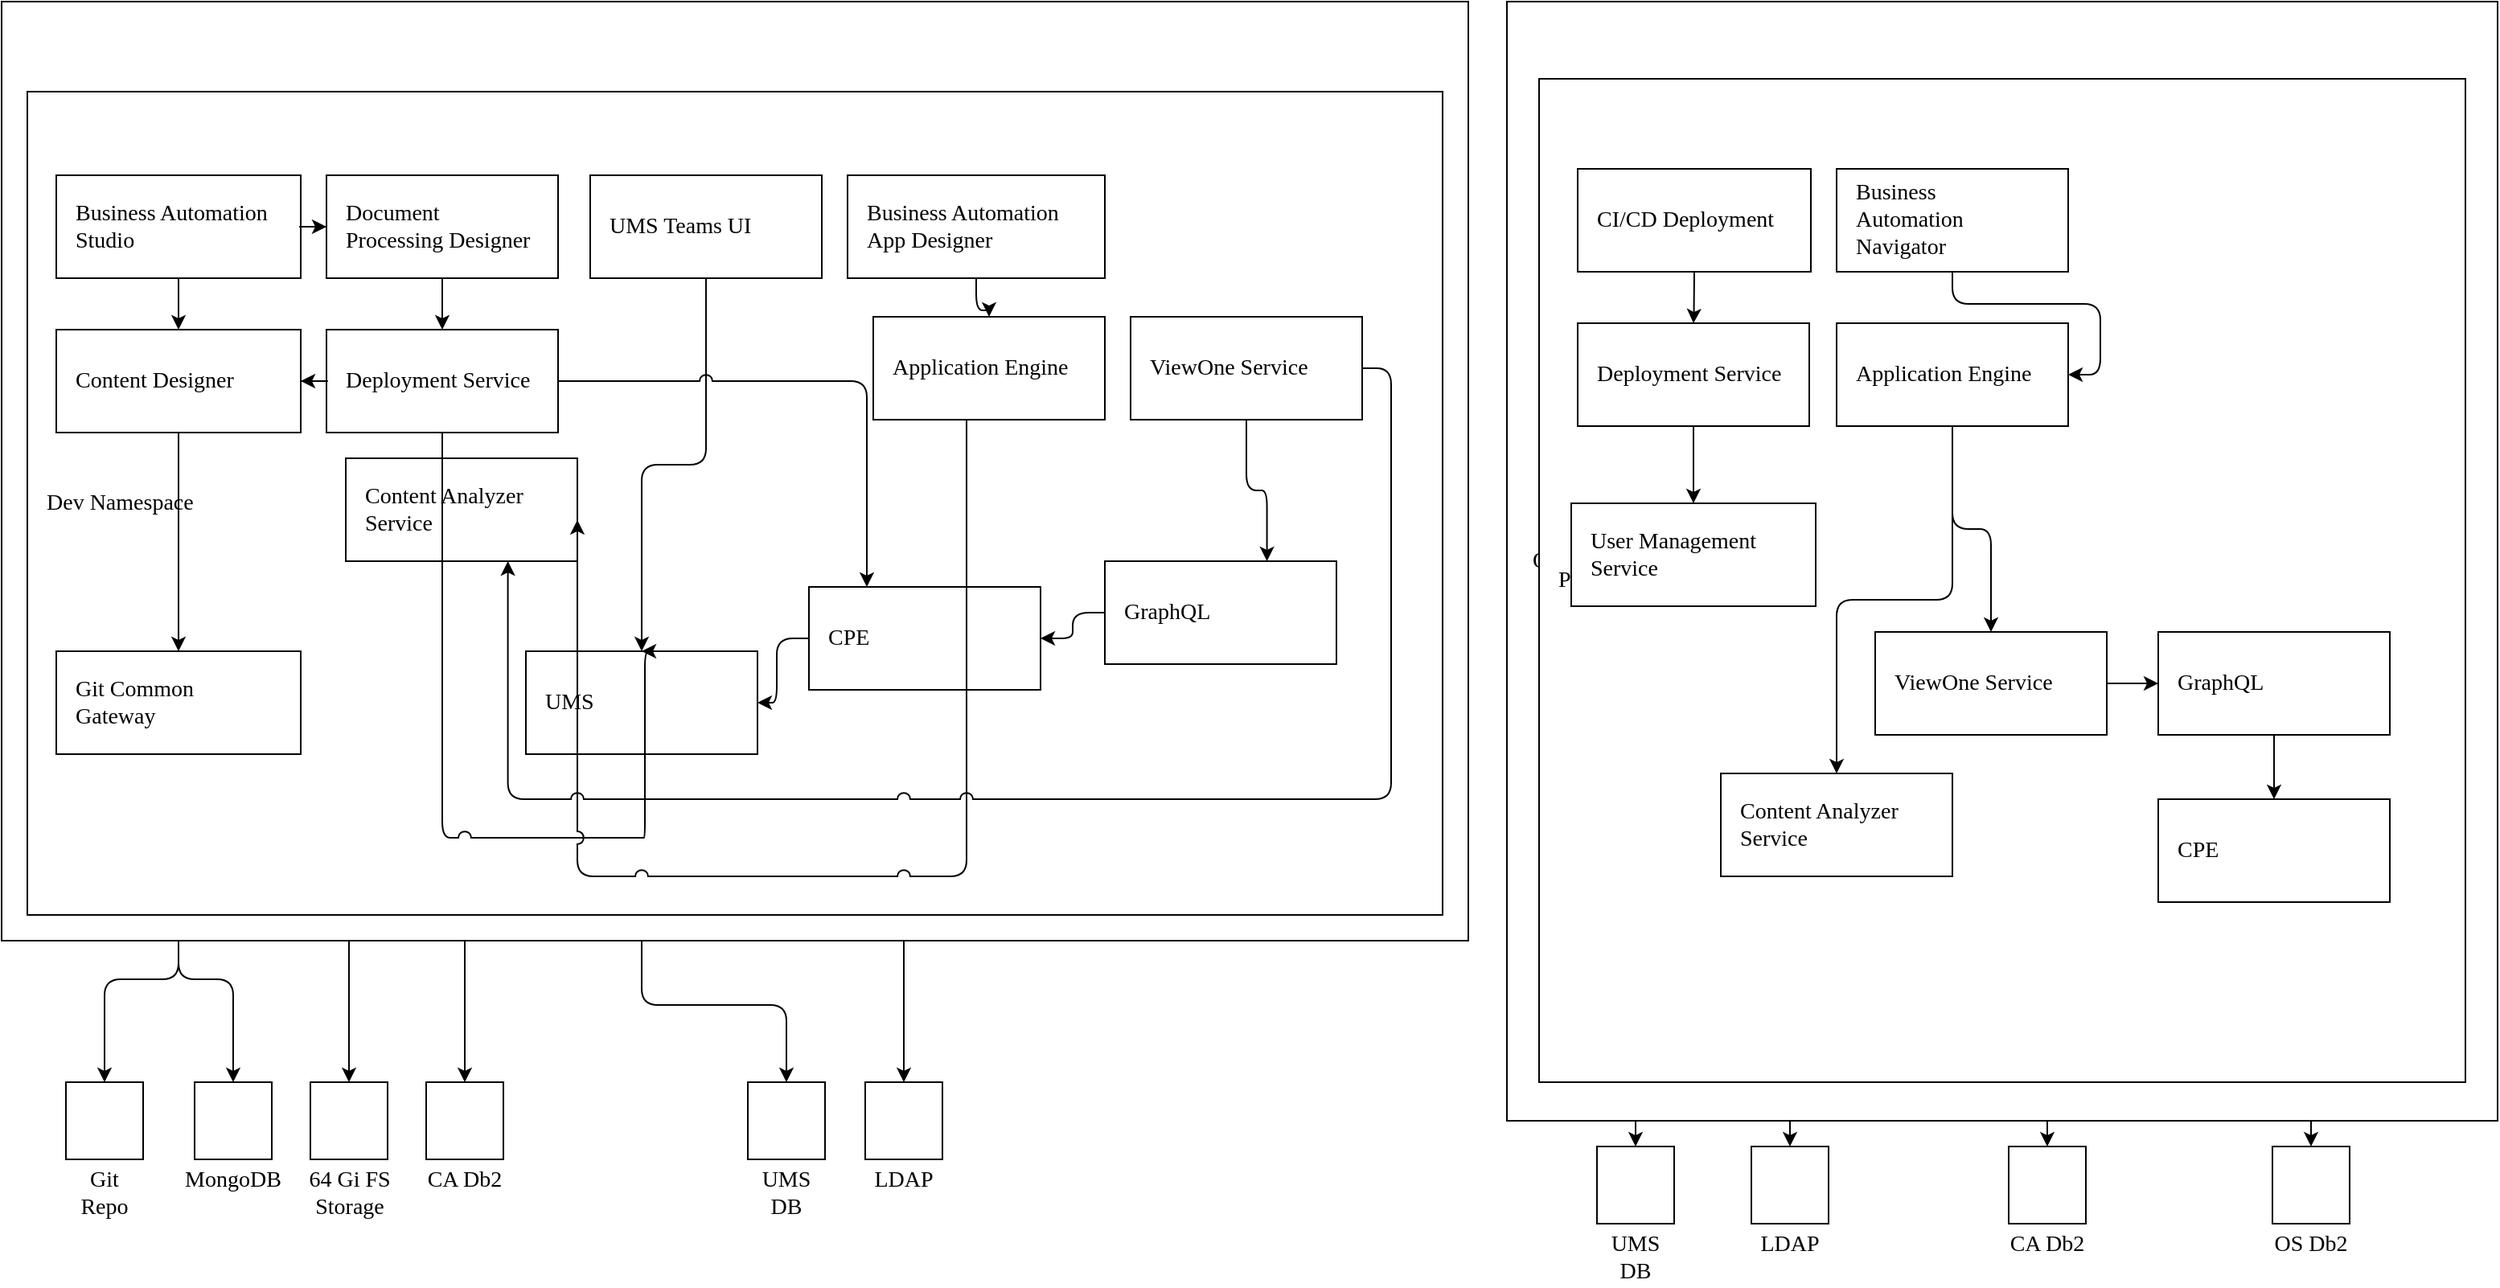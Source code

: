 ﻿<mxGraphModel dx="1116" dy="579" grid="1" gridSize="8" guides="1" tooltips="1" connect="1" arrows="1" fold="1" page="1" pageScale="1" pageWidth="1169" pageHeight="827" background="#ffffff"><root><MiscDiagram modelType="MiscDiagram" lastModifiedUserId="dbush@ibm.com" description="" lastModified="2022-01-26T00:14:24Z" _id="miscdiagram_B1j_SJlOt" label="DO Automation Document Processing on OCP" id="0"><mxCell/></MiscDiagram><mxCell id="1" parent="0"/><UserObject placeholders="1" label="64 Gi FS Storage" Icon-Name="block-storage--alt" id="miscdiagram_B1j_SJlOt_23dyR8UQqmtg"><mxCell style="shape=mxgraph.ibm2mondrian.base;shapeType=ln;shapeLayout=collapsed;colorFamily=cyan;colorBackground=noColor:noColor;html=1;whiteSpace=wrap;metaEdit=1;strokeWidth=1;collapsible=0;recursiveResize=0;expand=0;fontFamily=IBM Plex Sans;fontColor=#000000;fontSize=14;image=;verticalAlign=top;align=center;spacing=0;spacingLeft=0;spacingRight=0;spacingTop=0;spacingBottom=0;verticalLabelPosition=bottom;labelPosition=center;positionText=bottom;container=1;labelWidth=71;" vertex="1" parent="1"><mxGeometry x="208" y="696" width="48" height="48" as="geometry"/></mxCell></UserObject><UserObject placeholders="1" label="MongoDB" Icon-Name="default" id="miscdiagram_B1j_SJlOt_33dyR8UQeAwW"><mxCell style="shape=mxgraph.ibm2mondrian.base;shapeType=pn;shapeLayout=collapsed;colorFamily=cyan;colorBackground=noColor:noColor;html=1;whiteSpace=wrap;metaEdit=1;strokeWidth=1;collapsible=0;recursiveResize=0;expand=0;fontFamily=IBM Plex Sans;fontColor=#000000;fontSize=14;image=;verticalAlign=top;align=center;spacing=0;spacingLeft=0;spacingRight=0;spacingTop=0;spacingBottom=0;verticalLabelPosition=bottom;labelPosition=center;positionText=bottom;container=1" vertex="1" parent="1"><mxGeometry x="136" y="696" width="48" height="48" as="geometry"/></mxCell></UserObject><UserObject placeholders="1" label="Git Repo" Icon-Name="archive" id="miscdiagram_B1j_SJlOt_43dyR8UQgxDn"><mxCell style="shape=mxgraph.ibm2mondrian.base;shapeType=ln;shapeLayout=collapsed;colorFamily=cyan;colorBackground=noColor:noColor;html=1;whiteSpace=wrap;metaEdit=1;strokeWidth=1;collapsible=0;recursiveResize=0;expand=0;fontFamily=IBM Plex Sans;fontColor=#000000;fontSize=14;image=;verticalAlign=top;align=center;spacing=0;spacingLeft=0;spacingRight=0;spacingTop=0;spacingBottom=0;verticalLabelPosition=bottom;labelPosition=center;positionText=bottom;container=1" vertex="1" parent="1"><mxGeometry x="56" y="696" width="48" height="48" as="geometry"/></mxCell></UserObject><UserObject placeholders="1" label="CA Db2" Icon-Name="data--base" id="miscdiagram_B1j_SJlOt_53dyR8UQ9l7k"><mxCell style="shape=mxgraph.ibm2mondrian.base;shapeType=ln;shapeLayout=collapsed;colorFamily=cyan;colorBackground=noColor:noColor;html=1;whiteSpace=wrap;metaEdit=1;strokeWidth=1;collapsible=0;recursiveResize=0;expand=0;fontFamily=IBM Plex Sans;fontColor=#000000;fontSize=14;image=;verticalAlign=top;align=center;spacing=0;spacingLeft=0;spacingRight=0;spacingTop=0;spacingBottom=0;verticalLabelPosition=bottom;labelPosition=center;positionText=bottom;container=1" vertex="1" parent="1"><mxGeometry x="280" y="696" width="48" height="48" as="geometry"/></mxCell></UserObject><mxCell id="miscdiagram_B1j_SJlOt_63dyR8UQrt6Q" style="edgeStyle=orthogonalEdgeStyle;rounded=1;orthogonalLoop=1;jettySize=auto;html=1;jumpStyle=arc;jumpSize=8;entryX=0.5;entryY=0;entryDx=0;entryDy=0;entryPerimeter=0;" edge="1" parent="1" source="miscdiagram_B1j_SJlOt_273dyR8UQ8cT9" target="miscdiagram_B1j_SJlOt_53dyR8UQ9l7k"><mxGeometry relative="1" as="geometry"/></mxCell><mxCell id="miscdiagram_B1j_SJlOt_73dyR8UQfxiX" style="edgeStyle=orthogonalEdgeStyle;rounded=1;orthogonalLoop=1;jettySize=auto;html=1;jumpStyle=arc;jumpSize=8;entryX=0.5;entryY=0;entryDx=0;entryDy=0;entryPerimeter=0;" edge="1" parent="1" source="miscdiagram_B1j_SJlOt_263dyR8UQSVPM" target="miscdiagram_B1j_SJlOt_43dyR8UQgxDn"><mxGeometry relative="1" as="geometry"><Array as="points"><mxPoint x="126" y="632"/><mxPoint x="80" y="632"/></Array></mxGeometry></mxCell><mxCell id="miscdiagram_B1j_SJlOt_83dyR8UQIjgu" style="edgeStyle=orthogonalEdgeStyle;rounded=1;orthogonalLoop=1;jettySize=auto;html=1;jumpStyle=arc;jumpSize=8;entryX=0.5;entryY=0;entryDx=0;entryDy=0;entryPerimeter=0;" edge="1" parent="1" source="miscdiagram_B1j_SJlOt_263dyR8UQSVPM" target="miscdiagram_B1j_SJlOt_33dyR8UQeAwW"><mxGeometry relative="1" as="geometry"><Array as="points"><mxPoint x="126" y="632"/><mxPoint x="160" y="632"/></Array></mxGeometry></mxCell><UserObject placeholders="1" label="UMS DB" Icon-Name="data--base" _id="userobject_36P5vDl5987" id="miscdiagram_B1j_SJlOt_93dyR8UQx7J3"><mxCell style="shape=mxgraph.ibm2mondrian.base;shapeType=ln;shapeLayout=collapsed;colorFamily=cyan;colorBackground=noColor:noColor;html=1;whiteSpace=wrap;metaEdit=1;strokeWidth=1;collapsible=0;recursiveResize=0;expand=0;fontFamily=IBM Plex Sans;fontColor=#000000;fontSize=14;image=;verticalAlign=top;align=center;spacing=0;spacingLeft=0;spacingRight=0;spacingTop=0;spacingBottom=0;verticalLabelPosition=bottom;labelPosition=center;positionText=bottom;container=1" vertex="1" parent="1"><mxGeometry x="480" y="696" width="48" height="48" as="geometry"/></mxCell></UserObject><mxCell id="miscdiagram_B1j_SJlOt_103dyR8UQRtig" style="edgeStyle=orthogonalEdgeStyle;rounded=1;orthogonalLoop=1;jettySize=auto;html=1;jumpStyle=arc;jumpSize=8;entryX=0.5;entryY=0;entryDx=0;entryDy=0;entryPerimeter=0;" edge="1" parent="1" source="miscdiagram_B1j_SJlOt_313dyR8UQ7wGu" target="miscdiagram_B1j_SJlOt_93dyR8UQx7J3"><mxGeometry relative="1" as="geometry"><Array as="points"><mxPoint x="414" y="648"/><mxPoint x="504" y="648"/></Array></mxGeometry></mxCell><UserObject placeholders="1" label="LDAP" Icon-Name="data--base" _id="userobject_36P5Kby7Kat" id="miscdiagram_B1j_SJlOt_113dyR8UQoE4f"><mxCell style="shape=mxgraph.ibm2mondrian.base;shapeType=ln;shapeLayout=collapsed;colorFamily=cyan;colorBackground=noColor:noColor;html=1;whiteSpace=wrap;metaEdit=1;strokeWidth=1;collapsible=0;recursiveResize=0;expand=0;fontFamily=IBM Plex Sans;fontColor=#000000;fontSize=14;image=;verticalAlign=top;align=center;spacing=0;spacingLeft=0;spacingRight=0;spacingTop=0;spacingBottom=0;verticalLabelPosition=bottom;labelPosition=center;positionText=bottom;container=1" vertex="1" parent="1"><mxGeometry x="553" y="696" width="48" height="48" as="geometry"/></mxCell></UserObject><mxCell id="miscdiagram_B1j_SJlOt_123dyR8UQhDda" style="edgeStyle=orthogonalEdgeStyle;rounded=1;orthogonalLoop=1;jettySize=auto;html=1;jumpStyle=arc;jumpSize=8;entryX=0.5;entryY=0;entryDx=0;entryDy=0;entryPerimeter=0;" edge="1" parent="1" source="miscdiagram_B1j_SJlOt_313dyR8UQ7wGu" target="miscdiagram_B1j_SJlOt_113dyR8UQoE4f"><mxGeometry relative="1" as="geometry"/></mxCell><mxCell id="miscdiagram_B1j_SJlOt_133dyR8UQdwIB" style="edgeStyle=orthogonalEdgeStyle;rounded=1;orthogonalLoop=1;jettySize=auto;html=1;jumpStyle=arc;jumpSize=8;entryX=0.5;entryY=0;entryDx=0;entryDy=0;entryPerimeter=0;" edge="1" parent="1" source="miscdiagram_B1j_SJlOt_253dyR8UQdbGD" target="miscdiagram_B1j_SJlOt_23dyR8UQqmtg"><mxGeometry relative="1" as="geometry"><Array as="points"><mxPoint x="152" y="416"/><mxPoint x="232" y="416"/></Array></mxGeometry></mxCell><UserObject placeholders="1" label="UMS DB" Icon-Name="data--base" _id="userobject_36PbA5H3Lvp" id="miscdiagram_B1j_SJlOt_143dyR8UQvNq0"><mxCell style="shape=mxgraph.ibm2mondrian.base;shapeType=ln;shapeLayout=collapsed;colorFamily=cyan;colorBackground=noColor:noColor;html=1;whiteSpace=wrap;metaEdit=1;strokeWidth=1;collapsible=0;recursiveResize=0;expand=0;fontFamily=IBM Plex Sans;fontColor=#000000;fontSize=14;image=;verticalAlign=top;align=center;spacing=0;spacingLeft=0;spacingRight=0;spacingTop=0;spacingBottom=0;verticalLabelPosition=bottom;labelPosition=center;positionText=bottom;container=1" vertex="1" parent="1"><mxGeometry x="1008" y="736" width="48" height="48" as="geometry"/></mxCell></UserObject><UserObject placeholders="1" label="LDAP" Icon-Name="data--base" _id="userobject_36PbChgNqlr" id="miscdiagram_B1j_SJlOt_153dyR8UQy11h"><mxCell style="shape=mxgraph.ibm2mondrian.base;shapeType=ln;shapeLayout=collapsed;colorFamily=cyan;colorBackground=noColor:noColor;html=1;whiteSpace=wrap;metaEdit=1;strokeWidth=1;collapsible=0;recursiveResize=0;expand=0;fontFamily=IBM Plex Sans;fontColor=#000000;fontSize=14;image=;verticalAlign=top;align=center;spacing=0;spacingLeft=0;spacingRight=0;spacingTop=0;spacingBottom=0;verticalLabelPosition=bottom;labelPosition=center;positionText=bottom;container=1" vertex="1" parent="1"><mxGeometry x="1104" y="736" width="48" height="48" as="geometry"/></mxCell></UserObject><UserObject placeholders="1" label="CA Db2" Icon-Name="data--base" _id="userobject_36PbEIjMhDf" id="miscdiagram_B1j_SJlOt_163dyR8UQTwJt"><mxCell style="shape=mxgraph.ibm2mondrian.base;shapeType=ln;shapeLayout=collapsed;colorFamily=cyan;colorBackground=noColor:noColor;html=1;whiteSpace=wrap;metaEdit=1;strokeWidth=1;collapsible=0;recursiveResize=0;expand=0;fontFamily=IBM Plex Sans;fontColor=#000000;fontSize=14;image=;verticalAlign=top;align=center;spacing=0;spacingLeft=0;spacingRight=0;spacingTop=0;spacingBottom=0;verticalLabelPosition=bottom;labelPosition=center;positionText=bottom;container=1" vertex="1" parent="1"><mxGeometry x="1264" y="736" width="48" height="48" as="geometry"/></mxCell></UserObject><mxCell id="miscdiagram_B1j_SJlOt_173dyR8UQvVMZ" style="edgeStyle=orthogonalEdgeStyle;rounded=1;orthogonalLoop=1;jettySize=auto;html=1;jumpStyle=arc;jumpSize=8;entryX=0.5;entryY=0;entryDx=0;entryDy=0;entryPerimeter=0;" edge="1" parent="1" source="miscdiagram_B1j_SJlOt_613dyR8UQVZmL" target="miscdiagram_B1j_SJlOt_163dyR8UQTwJt"><mxGeometry relative="1" as="geometry"/></mxCell><mxCell id="miscdiagram_B1j_SJlOt_183dyR8UQrkU1" style="edgeStyle=orthogonalEdgeStyle;rounded=1;orthogonalLoop=1;jettySize=auto;html=1;jumpStyle=arc;jumpSize=8;entryX=0.5;entryY=0;entryDx=0;entryDy=0;entryPerimeter=0;" edge="1" parent="1" source="miscdiagram_B1j_SJlOt_573dyR8UQUmuE" target="miscdiagram_B1j_SJlOt_153dyR8UQy11h"><mxGeometry relative="1" as="geometry"><Array as="points"><mxPoint x="1087" y="672"/><mxPoint x="1128" y="672"/></Array></mxGeometry></mxCell><mxCell id="miscdiagram_B1j_SJlOt_193dyR8UQz0Zk" style="edgeStyle=orthogonalEdgeStyle;rounded=1;orthogonalLoop=1;jettySize=auto;html=1;jumpStyle=arc;jumpSize=8;entryX=0.5;entryY=0;entryDx=0;entryDy=0;entryPerimeter=0;" edge="1" parent="1" source="miscdiagram_B1j_SJlOt_573dyR8UQUmuE" target="miscdiagram_B1j_SJlOt_143dyR8UQvNq0"><mxGeometry relative="1" as="geometry"><Array as="points"><mxPoint x="1087" y="672"/><mxPoint x="1032" y="672"/></Array></mxGeometry></mxCell><UserObject placeholders="1" label="OS Db2" Icon-Name="data--base" _id="userobject_36PcceQ84pQ" id="miscdiagram_B1j_SJlOt_203dyR8UQnikP"><mxCell style="shape=mxgraph.ibm2mondrian.base;shapeType=ln;shapeLayout=collapsed;colorFamily=cyan;colorBackground=noColor:noColor;html=1;whiteSpace=wrap;metaEdit=1;strokeWidth=1;collapsible=0;recursiveResize=0;expand=0;fontFamily=IBM Plex Sans;fontColor=#000000;fontSize=14;image=;verticalAlign=top;align=center;spacing=0;spacingLeft=0;spacingRight=0;spacingTop=0;spacingBottom=0;verticalLabelPosition=bottom;labelPosition=center;positionText=bottom;container=1" vertex="1" parent="1"><mxGeometry x="1428" y="736" width="48" height="48" as="geometry"/></mxCell></UserObject><mxCell id="miscdiagram_B1j_SJlOt_213dyR8UQIoTl" style="edgeStyle=orthogonalEdgeStyle;rounded=1;orthogonalLoop=1;jettySize=auto;html=1;jumpStyle=arc;jumpSize=8;entryX=0.5;entryY=0;entryDx=0;entryDy=0;entryPerimeter=0;" edge="1" parent="1" source="miscdiagram_B1j_SJlOt_603dyR8UQSTKk" target="miscdiagram_B1j_SJlOt_203dyR8UQnikP"><mxGeometry relative="1" as="geometry"/></mxCell><UserObject placeholders="1" label="&lt;span style=&quot;font-family: &amp;#34;ibm plex sans&amp;#34;&quot;&gt;OpenShift 4.7-4.8 Non-Prod Cluster&lt;/span&gt;" Icon-Name="logo--openshift" id="miscdiagram_B1j_SJlOt_223dyR8UQknNh"><mxCell style="shape=mxgraph.ibm2mondrian.base;shapeType=pg;shapeLayout=expanded;colorFamily=green;colorBackground=noColor:noColor;strokeWidth=1;html=1;whiteSpace=wrap;metaEdit=1;collapsible=0;recursiveResize=0;expand=0;fontFamily=IBM Plex Sans SmBld;fontColor=#000000;fontSize=14;image=;verticalAlign=middle;align=left;spacing=0;spacingLeft=16;spacingRight=16;spacingTop=0;spacingBottom=0;container=1" vertex="1" parent="1"><mxGeometry x="16" y="24" width="912" height="584" as="geometry"/></mxCell></UserObject><UserObject placeholders="1" label="Dev Namespace" Icon-Name="border--none" id="miscdiagram_B1j_SJlOt_233dyR8UQaYAk"><mxCell style="shape=mxgraph.ibm2mondrian.base;shapeType=lg;shapeLayout=expanded;colorFamily=green;colorBackground=noColor:noColor;html=1;whiteSpace=wrap;metaEdit=1;strokeWidth=1;collapsible=0;recursiveResize=0;expand=0;fontFamily=IBM Plex Sans;fontColor=#000000;fontSize=14;image=;verticalAlign=middle;align=left;spacing=0;spacingLeft=12;spacingRight=16;spacingTop=0;spacingBottom=0;container=1" vertex="1" parent="miscdiagram_B1j_SJlOt_223dyR8UQknNh"><mxGeometry x="16" y="56" width="880" height="512" as="geometry"/></mxCell></UserObject><UserObject placeholders="1" label="Business Automation Studio" Icon-Name="cube" _id="userobject_36P1Ee38pfG" id="miscdiagram_B1j_SJlOt_243dyR8UQWRlB"><mxCell style="shape=mxgraph.ibm2mondrian.base;shapeType=lg;shapeLayout=expanded;colorFamily=green;colorBackground=noColor:noColor;html=1;whiteSpace=wrap;metaEdit=1;strokeWidth=1;collapsible=0;recursiveResize=0;expand=0;fontFamily=IBM Plex Sans;fontColor=#000000;fontSize=14;image=;verticalAlign=middle;align=left;spacing=0;spacingLeft=12;spacingRight=16;spacingTop=0;spacingBottom=0;container=1" vertex="1" parent="miscdiagram_B1j_SJlOt_233dyR8UQaYAk"><mxGeometry x="18" y="52" width="152" height="64" as="geometry"/></mxCell></UserObject><UserObject placeholders="1" label="Content Designer" Icon-Name="cube" _id="userobject_3667dpUiJf2" id="miscdiagram_B1j_SJlOt_253dyR8UQdbGD"><mxCell style="shape=mxgraph.ibm2mondrian.base;shapeType=lg;shapeLayout=expanded;colorFamily=green;colorBackground=noColor:noColor;html=1;whiteSpace=wrap;metaEdit=1;strokeWidth=1;collapsible=0;recursiveResize=0;expand=0;fontFamily=IBM Plex Sans;fontColor=#000000;fontSize=14;image=;verticalAlign=middle;align=left;spacing=0;spacingLeft=12;spacingRight=16;spacingTop=0;spacingBottom=0;container=1" vertex="1" parent="miscdiagram_B1j_SJlOt_233dyR8UQaYAk"><mxGeometry x="18" y="148" width="152" height="64" as="geometry"/></mxCell></UserObject><UserObject placeholders="1" label="Git Common Gateway" Icon-Name="cube" _id="userobject_3667Aq2Y8bL" id="miscdiagram_B1j_SJlOt_263dyR8UQSVPM"><mxCell style="shape=mxgraph.ibm2mondrian.base;shapeType=lg;shapeLayout=expanded;colorFamily=green;colorBackground=noColor:noColor;html=1;whiteSpace=wrap;metaEdit=1;strokeWidth=1;collapsible=0;recursiveResize=0;expand=0;fontFamily=IBM Plex Sans;fontColor=#000000;fontSize=14;image=;verticalAlign=middle;align=left;spacing=0;spacingLeft=12;spacingRight=16;spacingTop=0;spacingBottom=0;container=1" vertex="1" parent="miscdiagram_B1j_SJlOt_233dyR8UQaYAk"><mxGeometry x="18" y="348" width="152" height="64" as="geometry"/></mxCell></UserObject><UserObject placeholders="1" label="Content Analyzer Service" Icon-Name="cube" _id="userobject_36P25ugMZ5Y" id="miscdiagram_B1j_SJlOt_273dyR8UQ8cT9"><mxCell style="shape=mxgraph.ibm2mondrian.base;shapeType=lg;shapeLayout=expanded;colorFamily=green;colorBackground=noColor:noColor;html=1;whiteSpace=wrap;metaEdit=1;strokeWidth=1;collapsible=0;recursiveResize=0;expand=0;fontFamily=IBM Plex Sans;fontColor=#000000;fontSize=14;image=;verticalAlign=middle;align=left;spacing=0;spacingLeft=12;spacingRight=16;spacingTop=0;spacingBottom=0;container=1" vertex="1" parent="miscdiagram_B1j_SJlOt_233dyR8UQaYAk"><mxGeometry x="198" y="228" width="144" height="64" as="geometry"/></mxCell></UserObject><UserObject placeholders="1" label="Deployment Service" Icon-Name="cube" _id="userobject_3667mdD737Q" id="miscdiagram_B1j_SJlOt_283dyR8UQOgOF"><mxCell style="shape=mxgraph.ibm2mondrian.base;shapeType=lg;shapeLayout=expanded;colorFamily=green;colorBackground=noColor:noColor;html=1;whiteSpace=wrap;metaEdit=1;strokeWidth=1;collapsible=0;recursiveResize=0;expand=0;fontFamily=IBM Plex Sans;fontColor=#000000;fontSize=14;image=;verticalAlign=middle;align=left;spacing=0;spacingLeft=12;spacingRight=16;spacingTop=0;spacingBottom=0;container=1" vertex="1" parent="miscdiagram_B1j_SJlOt_233dyR8UQaYAk"><mxGeometry x="186" y="148" width="144" height="64" as="geometry"/></mxCell></UserObject><UserObject placeholders="1" label="Document Processing Designer" Icon-Name="cube" _id="userobject_36P1QYD0zJA" id="miscdiagram_B1j_SJlOt_293dyR8UQvOCA"><mxCell style="shape=mxgraph.ibm2mondrian.base;shapeType=lg;shapeLayout=expanded;colorFamily=green;colorBackground=noColor:noColor;html=1;whiteSpace=wrap;metaEdit=1;strokeWidth=1;collapsible=0;recursiveResize=0;expand=0;fontFamily=IBM Plex Sans;fontColor=#000000;fontSize=14;image=;verticalAlign=middle;align=left;spacing=0;spacingLeft=12;spacingRight=16;spacingTop=0;spacingBottom=0;container=1" vertex="1" parent="miscdiagram_B1j_SJlOt_233dyR8UQaYAk"><mxGeometry x="186" y="52" width="144" height="64" as="geometry"/></mxCell></UserObject><UserObject placeholders="1" label="UMS Teams UI" Icon-Name="cube" _id="userobject_36P4Vl50sWv" id="miscdiagram_B1j_SJlOt_303dyR8UQFwSX"><mxCell style="shape=mxgraph.ibm2mondrian.base;shapeType=lg;shapeLayout=expanded;colorFamily=green;colorBackground=noColor:noColor;html=1;whiteSpace=wrap;metaEdit=1;strokeWidth=1;collapsible=0;recursiveResize=0;expand=0;fontFamily=IBM Plex Sans;fontColor=#000000;fontSize=14;image=;verticalAlign=middle;align=left;spacing=0;spacingLeft=12;spacingRight=16;spacingTop=0;spacingBottom=0;container=1" vertex="1" parent="miscdiagram_B1j_SJlOt_233dyR8UQaYAk"><mxGeometry x="350" y="52" width="144" height="64" as="geometry"/></mxCell></UserObject><UserObject placeholders="1" label="UMS" Icon-Name="cube" _id="userobject_36OWko64QQ0" id="miscdiagram_B1j_SJlOt_313dyR8UQ7wGu"><mxCell style="shape=mxgraph.ibm2mondrian.base;shapeType=lg;shapeLayout=expanded;colorFamily=green;colorBackground=noColor:noColor;html=1;whiteSpace=wrap;metaEdit=1;strokeWidth=1;collapsible=0;recursiveResize=0;expand=0;fontFamily=IBM Plex Sans;fontColor=#000000;fontSize=14;image=;verticalAlign=middle;align=left;spacing=0;spacingLeft=12;spacingRight=16;spacingTop=0;spacingBottom=0;container=1" vertex="1" parent="miscdiagram_B1j_SJlOt_233dyR8UQaYAk"><mxGeometry x="310" y="348" width="144" height="64" as="geometry"/></mxCell></UserObject><UserObject placeholders="1" label="CPE" Icon-Name="cube" _id="userobject_36P78EL8A8f" id="miscdiagram_B1j_SJlOt_323dyR8UQu4Fc"><mxCell style="shape=mxgraph.ibm2mondrian.base;shapeType=lg;shapeLayout=expanded;colorFamily=green;colorBackground=noColor:noColor;html=1;whiteSpace=wrap;metaEdit=1;strokeWidth=1;collapsible=0;recursiveResize=0;expand=0;fontFamily=IBM Plex Sans;fontColor=#000000;fontSize=14;image=;verticalAlign=middle;align=left;spacing=0;spacingLeft=12;spacingRight=16;spacingTop=0;spacingBottom=0;container=1" vertex="1" parent="miscdiagram_B1j_SJlOt_233dyR8UQaYAk"><mxGeometry x="486" y="308" width="144" height="64" as="geometry"/></mxCell></UserObject><UserObject placeholders="1" label="Application Engine" Icon-Name="cube" _id="userobject_36P65RDvgS0" id="miscdiagram_B1j_SJlOt_333dyR8UQqFrO"><mxCell style="shape=mxgraph.ibm2mondrian.base;shapeType=lg;shapeLayout=expanded;colorFamily=green;colorBackground=noColor:noColor;html=1;whiteSpace=wrap;metaEdit=1;strokeWidth=1;collapsible=0;recursiveResize=0;expand=0;fontFamily=IBM Plex Sans;fontColor=#000000;fontSize=14;image=;verticalAlign=middle;align=left;spacing=0;spacingLeft=12;spacingRight=16;spacingTop=0;spacingBottom=0;container=1" vertex="1" parent="miscdiagram_B1j_SJlOt_233dyR8UQaYAk"><mxGeometry x="526" y="140" width="144" height="64" as="geometry"/></mxCell></UserObject><UserObject placeholders="1" label="Business Automation App Designer" Icon-Name="cube" _id="userobject_36P6hJfFbg5" id="miscdiagram_B1j_SJlOt_343dyR8UQKq7G"><mxCell style="shape=mxgraph.ibm2mondrian.base;shapeType=lg;shapeLayout=expanded;colorFamily=green;colorBackground=noColor:noColor;html=1;whiteSpace=wrap;metaEdit=1;strokeWidth=1;collapsible=0;recursiveResize=0;expand=0;fontFamily=IBM Plex Sans;fontColor=#000000;fontSize=14;image=;verticalAlign=middle;align=left;spacing=0;spacingLeft=12;spacingRight=16;spacingTop=0;spacingBottom=0;container=1" vertex="1" parent="miscdiagram_B1j_SJlOt_233dyR8UQaYAk"><mxGeometry x="510" y="52" width="160" height="64" as="geometry"/></mxCell></UserObject><UserObject placeholders="1" label="ViewOne Service" Icon-Name="cube" _id="userobject_36P6KZM3n5F" id="miscdiagram_B1j_SJlOt_353dyR8UQ52sK"><mxCell style="shape=mxgraph.ibm2mondrian.base;shapeType=lg;shapeLayout=expanded;colorFamily=green;colorBackground=noColor:noColor;html=1;whiteSpace=wrap;metaEdit=1;strokeWidth=1;collapsible=0;recursiveResize=0;expand=0;fontFamily=IBM Plex Sans;fontColor=#000000;fontSize=14;image=;verticalAlign=middle;align=left;spacing=0;spacingLeft=12;spacingRight=16;spacingTop=0;spacingBottom=0;container=1" vertex="1" parent="miscdiagram_B1j_SJlOt_233dyR8UQaYAk"><mxGeometry x="686" y="140" width="144" height="64" as="geometry"/></mxCell></UserObject><UserObject placeholders="1" label="GraphQL" Icon-Name="cube" _id="userobject_36P6XDoOzQz" id="miscdiagram_B1j_SJlOt_363dyR8UQkNWK"><mxCell style="shape=mxgraph.ibm2mondrian.base;shapeType=lg;shapeLayout=expanded;colorFamily=green;colorBackground=noColor:noColor;html=1;whiteSpace=wrap;metaEdit=1;strokeWidth=1;collapsible=0;recursiveResize=0;expand=0;fontFamily=IBM Plex Sans;fontColor=#000000;fontSize=14;image=;verticalAlign=middle;align=left;spacing=0;spacingLeft=12;spacingRight=16;spacingTop=0;spacingBottom=0;container=1" vertex="1" parent="miscdiagram_B1j_SJlOt_233dyR8UQaYAk"><mxGeometry x="670" y="292" width="144" height="64" as="geometry"/></mxCell></UserObject><mxCell id="miscdiagram_B1j_SJlOt_373dyR8UQWdO4" style="edgeStyle=orthogonalEdgeStyle;rounded=1;orthogonalLoop=1;jettySize=auto;html=1;jumpStyle=arc;jumpSize=8;" edge="1" parent="miscdiagram_B1j_SJlOt_233dyR8UQaYAk" source="miscdiagram_B1j_SJlOt_243dyR8UQWRlB" target="miscdiagram_B1j_SJlOt_253dyR8UQdbGD"><mxGeometry relative="1" as="geometry"/></mxCell><mxCell id="miscdiagram_B1j_SJlOt_383dyR8UQiYC1" style="edgeStyle=orthogonalEdgeStyle;rounded=1;orthogonalLoop=1;jettySize=auto;html=1;jumpStyle=arc;jumpSize=8;" edge="1" parent="miscdiagram_B1j_SJlOt_233dyR8UQaYAk" source="miscdiagram_B1j_SJlOt_253dyR8UQdbGD" target="miscdiagram_B1j_SJlOt_263dyR8UQSVPM"><mxGeometry relative="1" as="geometry"/></mxCell><mxCell id="miscdiagram_B1j_SJlOt_393dyR8UQGBuM" style="edgeStyle=orthogonalEdgeStyle;rounded=1;orthogonalLoop=1;jettySize=auto;html=1;jumpStyle=arc;jumpSize=8;" edge="1" parent="miscdiagram_B1j_SJlOt_233dyR8UQaYAk" source="miscdiagram_B1j_SJlOt_283dyR8UQOgOF" target="miscdiagram_B1j_SJlOt_253dyR8UQdbGD"><mxGeometry relative="1" as="geometry"/></mxCell><mxCell id="miscdiagram_B1j_SJlOt_403dyR8UQaDyu" style="edgeStyle=orthogonalEdgeStyle;rounded=1;orthogonalLoop=1;jettySize=auto;html=1;jumpStyle=arc;jumpSize=8;" edge="1" parent="miscdiagram_B1j_SJlOt_233dyR8UQaYAk" source="miscdiagram_B1j_SJlOt_243dyR8UQWRlB" target="miscdiagram_B1j_SJlOt_293dyR8UQvOCA"><mxGeometry relative="1" as="geometry"/></mxCell><mxCell id="miscdiagram_B1j_SJlOt_413dyR8UQjqBR" style="edgeStyle=orthogonalEdgeStyle;rounded=1;orthogonalLoop=1;jettySize=auto;html=1;jumpStyle=arc;jumpSize=8;" edge="1" parent="miscdiagram_B1j_SJlOt_233dyR8UQaYAk" source="miscdiagram_B1j_SJlOt_293dyR8UQvOCA" target="miscdiagram_B1j_SJlOt_283dyR8UQOgOF"><mxGeometry relative="1" as="geometry"/></mxCell><mxCell id="miscdiagram_B1j_SJlOt_423dyR8UQZy1J" style="edgeStyle=orthogonalEdgeStyle;rounded=1;orthogonalLoop=1;jettySize=auto;html=1;jumpStyle=arc;jumpSize=8;entryX=0.5;entryY=0;entryDx=0;entryDy=0;entryPerimeter=0;" edge="1" parent="miscdiagram_B1j_SJlOt_233dyR8UQaYAk" source="miscdiagram_B1j_SJlOt_283dyR8UQOgOF" target="miscdiagram_B1j_SJlOt_313dyR8UQ7wGu"><mxGeometry relative="1" as="geometry"><Array as="points"><mxPoint x="258" y="464"/><mxPoint x="384" y="464"/><mxPoint x="384" y="348"/></Array></mxGeometry></mxCell><mxCell id="miscdiagram_B1j_SJlOt_433dyR8UQRlHU" style="edgeStyle=orthogonalEdgeStyle;rounded=1;orthogonalLoop=1;jettySize=auto;html=1;jumpStyle=arc;jumpSize=8;entryX=0.5;entryY=0;entryDx=0;entryDy=0;entryPerimeter=0;" edge="1" parent="miscdiagram_B1j_SJlOt_233dyR8UQaYAk" source="miscdiagram_B1j_SJlOt_303dyR8UQFwSX" target="miscdiagram_B1j_SJlOt_313dyR8UQ7wGu"><mxGeometry relative="1" as="geometry"/></mxCell><mxCell id="miscdiagram_B1j_SJlOt_443dyR8UQL97q" style="edgeStyle=orthogonalEdgeStyle;rounded=1;orthogonalLoop=1;jettySize=auto;html=1;jumpStyle=arc;jumpSize=8;entryX=0.25;entryY=0;entryDx=0;entryDy=0;entryPerimeter=0;" edge="1" parent="miscdiagram_B1j_SJlOt_233dyR8UQaYAk" source="miscdiagram_B1j_SJlOt_283dyR8UQOgOF" target="miscdiagram_B1j_SJlOt_323dyR8UQu4Fc"><mxGeometry relative="1" as="geometry"/></mxCell><mxCell id="miscdiagram_B1j_SJlOt_453dyR8UQbBjg" style="edgeStyle=orthogonalEdgeStyle;rounded=1;orthogonalLoop=1;jettySize=auto;html=1;jumpStyle=arc;jumpSize=8;entryX=1;entryY=0.5;entryDx=0;entryDy=0;entryPerimeter=0;" edge="1" parent="miscdiagram_B1j_SJlOt_233dyR8UQaYAk" source="miscdiagram_B1j_SJlOt_323dyR8UQu4Fc" target="miscdiagram_B1j_SJlOt_313dyR8UQ7wGu"><mxGeometry relative="1" as="geometry"/></mxCell><mxCell id="miscdiagram_B1j_SJlOt_463dyR8UQHbcD" style="edgeStyle=orthogonalEdgeStyle;rounded=1;orthogonalLoop=1;jettySize=auto;html=1;jumpStyle=arc;jumpSize=8;entryX=1;entryY=0.6;entryDx=0;entryDy=0;entryPerimeter=0;" edge="1" parent="miscdiagram_B1j_SJlOt_233dyR8UQaYAk" source="miscdiagram_B1j_SJlOt_333dyR8UQqFrO" target="miscdiagram_B1j_SJlOt_273dyR8UQ8cT9"><mxGeometry relative="1" as="geometry"><Array as="points"><mxPoint x="584" y="488"/><mxPoint x="342" y="488"/></Array></mxGeometry></mxCell><mxCell id="miscdiagram_B1j_SJlOt_473dyR8UQUaPQ" style="edgeStyle=orthogonalEdgeStyle;rounded=1;orthogonalLoop=1;jettySize=auto;html=1;jumpStyle=arc;jumpSize=8;" edge="1" parent="miscdiagram_B1j_SJlOt_233dyR8UQaYAk" source="miscdiagram_B1j_SJlOt_343dyR8UQKq7G" target="miscdiagram_B1j_SJlOt_333dyR8UQqFrO"><mxGeometry relative="1" as="geometry"/></mxCell><mxCell id="miscdiagram_B1j_SJlOt_483dyR8UQfR3b" style="edgeStyle=orthogonalEdgeStyle;rounded=1;orthogonalLoop=1;jettySize=auto;html=1;jumpStyle=arc;jumpSize=8;entryX=0.7;entryY=1;entryDx=0;entryDy=0;entryPerimeter=0;" edge="1" parent="miscdiagram_B1j_SJlOt_233dyR8UQaYAk" source="miscdiagram_B1j_SJlOt_353dyR8UQ52sK" target="miscdiagram_B1j_SJlOt_273dyR8UQ8cT9"><mxGeometry relative="1" as="geometry"><Array as="points"><mxPoint x="848" y="172"/><mxPoint x="848" y="440"/><mxPoint x="299" y="440"/></Array></mxGeometry></mxCell><mxCell id="miscdiagram_B1j_SJlOt_493dyR8UQmQN6" style="edgeStyle=orthogonalEdgeStyle;rounded=1;orthogonalLoop=1;jettySize=auto;html=1;jumpStyle=arc;jumpSize=8;entryX=1;entryY=0.5;entryDx=0;entryDy=0;entryPerimeter=0;" edge="1" parent="miscdiagram_B1j_SJlOt_233dyR8UQaYAk" source="miscdiagram_B1j_SJlOt_363dyR8UQkNWK" target="miscdiagram_B1j_SJlOt_323dyR8UQu4Fc"><mxGeometry relative="1" as="geometry"/></mxCell><mxCell id="miscdiagram_B1j_SJlOt_503dyR8UQsR0V" style="edgeStyle=orthogonalEdgeStyle;rounded=1;orthogonalLoop=1;jettySize=auto;html=1;jumpStyle=arc;jumpSize=8;entryX=0.7;entryY=0;entryDx=0;entryDy=0;entryPerimeter=0;" edge="1" parent="miscdiagram_B1j_SJlOt_233dyR8UQaYAk" source="miscdiagram_B1j_SJlOt_353dyR8UQ52sK" target="miscdiagram_B1j_SJlOt_363dyR8UQkNWK"><mxGeometry relative="1" as="geometry"/></mxCell><UserObject placeholders="1" label="&lt;span style=&quot;font-family: &amp;#34;ibm plex sans&amp;#34;&quot;&gt;OpenShift 4.7-4.8 Prod Cluster&lt;/span&gt;" Icon-Name="logo--openshift" id="miscdiagram_B1j_SJlOt_513dyR8UQyjKj"><mxCell style="shape=mxgraph.ibm2mondrian.base;shapeType=pg;shapeLayout=expanded;colorFamily=green;colorBackground=noColor:noColor;strokeWidth=1;html=1;whiteSpace=wrap;metaEdit=1;collapsible=0;recursiveResize=0;expand=0;fontFamily=IBM Plex Sans SmBld;fontColor=#000000;fontSize=14;image=;verticalAlign=middle;align=left;spacing=0;spacingLeft=16;spacingRight=16;spacingTop=0;spacingBottom=0;container=1" vertex="1" parent="1"><mxGeometry x="952" y="24" width="616" height="696" as="geometry"/></mxCell></UserObject><UserObject placeholders="1" label="Prod Namespace" Icon-Name="border--none" _id="userobject_365Ft8IL3wn" id="miscdiagram_B1j_SJlOt_523dyR8UQNp1R"><mxCell style="shape=mxgraph.ibm2mondrian.base;shapeType=lg;shapeLayout=expanded;colorFamily=green;colorBackground=noColor:noColor;html=1;whiteSpace=wrap;metaEdit=1;strokeWidth=1;collapsible=0;recursiveResize=0;expand=0;fontFamily=IBM Plex Sans;fontColor=#000000;fontSize=14;image=;verticalAlign=middle;align=left;spacing=0;spacingLeft=12;spacingRight=16;spacingTop=0;spacingBottom=0;container=1" vertex="1" parent="miscdiagram_B1j_SJlOt_513dyR8UQyjKj"><mxGeometry x="20" y="48" width="576" height="624" as="geometry"/></mxCell></UserObject><UserObject placeholders="1" label="CI/CD Deployment" Icon-Name="cube" _id="userobject_366DO4qoXqF" id="miscdiagram_B1j_SJlOt_533dyR8UQ0ANk"><mxCell style="shape=mxgraph.ibm2mondrian.base;shapeType=lg;shapeLayout=expanded;colorFamily=green;colorBackground=noColor:noColor;html=1;whiteSpace=wrap;metaEdit=1;strokeWidth=1;collapsible=0;recursiveResize=0;expand=0;fontFamily=IBM Plex Sans;fontColor=#000000;fontSize=14;image=;verticalAlign=middle;align=left;spacing=0;spacingLeft=12;spacingRight=16;spacingTop=0;spacingBottom=0;container=1" vertex="1" parent="miscdiagram_B1j_SJlOt_523dyR8UQNp1R"><mxGeometry x="24" y="56" width="145" height="64" as="geometry"/></mxCell></UserObject><UserObject placeholders="1" label="Business Automation Navigator" Icon-Name="cube" _id="userobject_36PaJ0GuBQ8" id="miscdiagram_B1j_SJlOt_543dyR8UQ3KkY"><mxCell style="shape=mxgraph.ibm2mondrian.base;shapeType=lg;shapeLayout=expanded;colorFamily=green;colorBackground=noColor:noColor;html=1;whiteSpace=wrap;metaEdit=1;strokeWidth=1;collapsible=0;recursiveResize=0;expand=0;fontFamily=IBM Plex Sans;fontColor=#000000;fontSize=14;image=;verticalAlign=middle;align=left;spacing=0;spacingLeft=12;spacingRight=16;spacingTop=0;spacingBottom=0;container=1" vertex="1" parent="miscdiagram_B1j_SJlOt_523dyR8UQNp1R"><mxGeometry x="185" y="56" width="144" height="64" as="geometry"/></mxCell></UserObject><UserObject placeholders="1" label="Application Engine" Icon-Name="cube" _id="userobject_36PaF0EsXTF" id="miscdiagram_B1j_SJlOt_553dyR8UQn4V8"><mxCell style="shape=mxgraph.ibm2mondrian.base;shapeType=lg;shapeLayout=expanded;colorFamily=green;colorBackground=noColor:noColor;html=1;whiteSpace=wrap;metaEdit=1;strokeWidth=1;collapsible=0;recursiveResize=0;expand=0;fontFamily=IBM Plex Sans;fontColor=#000000;fontSize=14;image=;verticalAlign=middle;align=left;spacing=0;spacingLeft=12;spacingRight=16;spacingTop=0;spacingBottom=0;container=1" vertex="1" parent="miscdiagram_B1j_SJlOt_523dyR8UQNp1R"><mxGeometry x="185" y="152" width="144" height="64" as="geometry"/></mxCell></UserObject><UserObject placeholders="1" label="Deployment Service" Icon-Name="cube" _id="userobject_36Pax4GzTqo" id="miscdiagram_B1j_SJlOt_563dyR8UQNd9C"><mxCell style="shape=mxgraph.ibm2mondrian.base;shapeType=lg;shapeLayout=expanded;colorFamily=green;colorBackground=noColor:noColor;html=1;whiteSpace=wrap;metaEdit=1;strokeWidth=1;collapsible=0;recursiveResize=0;expand=0;fontFamily=IBM Plex Sans;fontColor=#000000;fontSize=14;image=;verticalAlign=middle;align=left;spacing=0;spacingLeft=12;spacingRight=16;spacingTop=0;spacingBottom=0;container=1" vertex="1" parent="miscdiagram_B1j_SJlOt_523dyR8UQNp1R"><mxGeometry x="24" y="152" width="144" height="64" as="geometry"/></mxCell></UserObject><UserObject placeholders="1" label="User Management Service" Icon-Name="cube" _id="userobject_366DO4ri27P" id="miscdiagram_B1j_SJlOt_573dyR8UQUmuE"><mxCell style="shape=mxgraph.ibm2mondrian.base;shapeType=lg;shapeLayout=expanded;colorFamily=green;colorBackground=noColor:noColor;html=1;whiteSpace=wrap;metaEdit=1;strokeWidth=1;collapsible=0;recursiveResize=0;expand=0;fontFamily=IBM Plex Sans;fontColor=#000000;fontSize=14;image=;verticalAlign=middle;align=left;spacing=0;spacingLeft=12;spacingRight=16;spacingTop=0;spacingBottom=0;container=1" vertex="1" parent="miscdiagram_B1j_SJlOt_523dyR8UQNp1R"><mxGeometry x="20" y="264" width="152" height="64" as="geometry"/></mxCell></UserObject><UserObject placeholders="1" label="ViewOne Service" Icon-Name="cube" _id="userobject_36PaRVQhEr2" id="miscdiagram_B1j_SJlOt_583dyR8UQDez9"><mxCell style="shape=mxgraph.ibm2mondrian.base;shapeType=lg;shapeLayout=expanded;colorFamily=green;colorBackground=noColor:noColor;html=1;whiteSpace=wrap;metaEdit=1;strokeWidth=1;collapsible=0;recursiveResize=0;expand=0;fontFamily=IBM Plex Sans;fontColor=#000000;fontSize=14;image=;verticalAlign=middle;align=left;spacing=0;spacingLeft=12;spacingRight=16;spacingTop=0;spacingBottom=0;container=1" vertex="1" parent="miscdiagram_B1j_SJlOt_523dyR8UQNp1R"><mxGeometry x="209" y="344" width="144" height="64" as="geometry"/></mxCell></UserObject><UserObject placeholders="1" label="GraphQL" Icon-Name="cube" _id="userobject_36PaVbv4a5x" id="miscdiagram_B1j_SJlOt_593dyR8UQr5lZ"><mxCell style="shape=mxgraph.ibm2mondrian.base;shapeType=lg;shapeLayout=expanded;colorFamily=green;colorBackground=noColor:noColor;html=1;whiteSpace=wrap;metaEdit=1;strokeWidth=1;collapsible=0;recursiveResize=0;expand=0;fontFamily=IBM Plex Sans;fontColor=#000000;fontSize=14;image=;verticalAlign=middle;align=left;spacing=0;spacingLeft=12;spacingRight=16;spacingTop=0;spacingBottom=0;container=1" vertex="1" parent="miscdiagram_B1j_SJlOt_523dyR8UQNp1R"><mxGeometry x="385" y="344" width="144" height="64" as="geometry"/></mxCell></UserObject><UserObject placeholders="1" label="CPE" Icon-Name="cube" _id="userobject_36Pb6mAavoH" id="miscdiagram_B1j_SJlOt_603dyR8UQSTKk"><mxCell style="shape=mxgraph.ibm2mondrian.base;shapeType=lg;shapeLayout=expanded;colorFamily=green;colorBackground=noColor:noColor;html=1;whiteSpace=wrap;metaEdit=1;strokeWidth=1;collapsible=0;recursiveResize=0;expand=0;fontFamily=IBM Plex Sans;fontColor=#000000;fontSize=14;image=;verticalAlign=middle;align=left;spacing=0;spacingLeft=12;spacingRight=16;spacingTop=0;spacingBottom=0;container=1" vertex="1" parent="miscdiagram_B1j_SJlOt_523dyR8UQNp1R"><mxGeometry x="385" y="448" width="144" height="64" as="geometry"/></mxCell></UserObject><UserObject placeholders="1" label="Content Analyzer Service" Icon-Name="cube" _id="userobject_36Pb4qC6c3a" id="miscdiagram_B1j_SJlOt_613dyR8UQVZmL"><mxCell style="shape=mxgraph.ibm2mondrian.base;shapeType=lg;shapeLayout=expanded;colorFamily=green;colorBackground=noColor:noColor;html=1;whiteSpace=wrap;metaEdit=1;strokeWidth=1;collapsible=0;recursiveResize=0;expand=0;fontFamily=IBM Plex Sans;fontColor=#000000;fontSize=14;image=;verticalAlign=middle;align=left;spacing=0;spacingLeft=12;spacingRight=16;spacingTop=0;spacingBottom=0;container=1" vertex="1" parent="miscdiagram_B1j_SJlOt_523dyR8UQNp1R"><mxGeometry x="113" y="432" width="144" height="64" as="geometry"/></mxCell></UserObject><mxCell id="miscdiagram_B1j_SJlOt_623dyR8UQSyaa" style="edgeStyle=orthogonalEdgeStyle;rounded=1;orthogonalLoop=1;jettySize=auto;html=1;jumpStyle=arc;jumpSize=8;entryX=1;entryY=0.5;entryDx=0;entryDy=0;entryPerimeter=0;" edge="1" parent="miscdiagram_B1j_SJlOt_523dyR8UQNp1R" source="miscdiagram_B1j_SJlOt_543dyR8UQ3KkY" target="miscdiagram_B1j_SJlOt_553dyR8UQn4V8"><mxGeometry relative="1" as="geometry"/></mxCell><mxCell id="miscdiagram_B1j_SJlOt_633dyR8UQFLMH" style="edgeStyle=orthogonalEdgeStyle;rounded=1;orthogonalLoop=1;jettySize=auto;html=1;jumpStyle=arc;jumpSize=8;entryX=0.5;entryY=0;entryDx=0;entryDy=0;entryPerimeter=0;" edge="1" parent="miscdiagram_B1j_SJlOt_523dyR8UQNp1R" source="miscdiagram_B1j_SJlOt_533dyR8UQ0ANk" target="miscdiagram_B1j_SJlOt_563dyR8UQNd9C"><mxGeometry relative="1" as="geometry"/></mxCell><mxCell id="miscdiagram_B1j_SJlOt_643dyR8URfvrv" style="edgeStyle=orthogonalEdgeStyle;rounded=1;orthogonalLoop=1;jettySize=auto;html=1;jumpStyle=arc;jumpSize=8;entryX=0.5;entryY=0;entryDx=0;entryDy=0;entryPerimeter=0;" edge="1" parent="miscdiagram_B1j_SJlOt_523dyR8UQNp1R" source="miscdiagram_B1j_SJlOt_563dyR8UQNd9C" target="miscdiagram_B1j_SJlOt_573dyR8UQUmuE"><mxGeometry relative="1" as="geometry"/></mxCell><mxCell id="miscdiagram_B1j_SJlOt_653dyR8URpJMf" style="edgeStyle=orthogonalEdgeStyle;rounded=1;orthogonalLoop=1;jettySize=auto;html=1;jumpStyle=arc;jumpSize=8;" edge="1" parent="miscdiagram_B1j_SJlOt_523dyR8UQNp1R" source="miscdiagram_B1j_SJlOt_553dyR8UQn4V8" target="miscdiagram_B1j_SJlOt_583dyR8UQDez9"><mxGeometry relative="1" as="geometry"/></mxCell><mxCell id="miscdiagram_B1j_SJlOt_663dyR8URQRzS" style="edgeStyle=orthogonalEdgeStyle;rounded=1;orthogonalLoop=1;jettySize=auto;html=1;jumpStyle=arc;jumpSize=8;entryX=0;entryY=0.5;entryDx=0;entryDy=0;entryPerimeter=0;" edge="1" parent="miscdiagram_B1j_SJlOt_523dyR8UQNp1R" source="miscdiagram_B1j_SJlOt_583dyR8UQDez9" target="miscdiagram_B1j_SJlOt_593dyR8UQr5lZ"><mxGeometry relative="1" as="geometry"/></mxCell><mxCell id="miscdiagram_B1j_SJlOt_673dyR8URBmS6" style="edgeStyle=orthogonalEdgeStyle;rounded=1;orthogonalLoop=1;jettySize=auto;html=1;jumpStyle=arc;jumpSize=8;entryX=0.5;entryY=0;entryDx=0;entryDy=0;entryPerimeter=0;" edge="1" parent="miscdiagram_B1j_SJlOt_523dyR8UQNp1R" source="miscdiagram_B1j_SJlOt_593dyR8UQr5lZ" target="miscdiagram_B1j_SJlOt_603dyR8UQSTKk"><mxGeometry relative="1" as="geometry"/></mxCell><mxCell id="miscdiagram_B1j_SJlOt_683dyR8UREtCG" style="edgeStyle=orthogonalEdgeStyle;rounded=1;orthogonalLoop=1;jettySize=auto;html=1;jumpStyle=arc;jumpSize=8;" edge="1" parent="miscdiagram_B1j_SJlOt_523dyR8UQNp1R" source="miscdiagram_B1j_SJlOt_553dyR8UQn4V8" target="miscdiagram_B1j_SJlOt_613dyR8UQVZmL"><mxGeometry relative="1" as="geometry"/></mxCell></root></mxGraphModel>